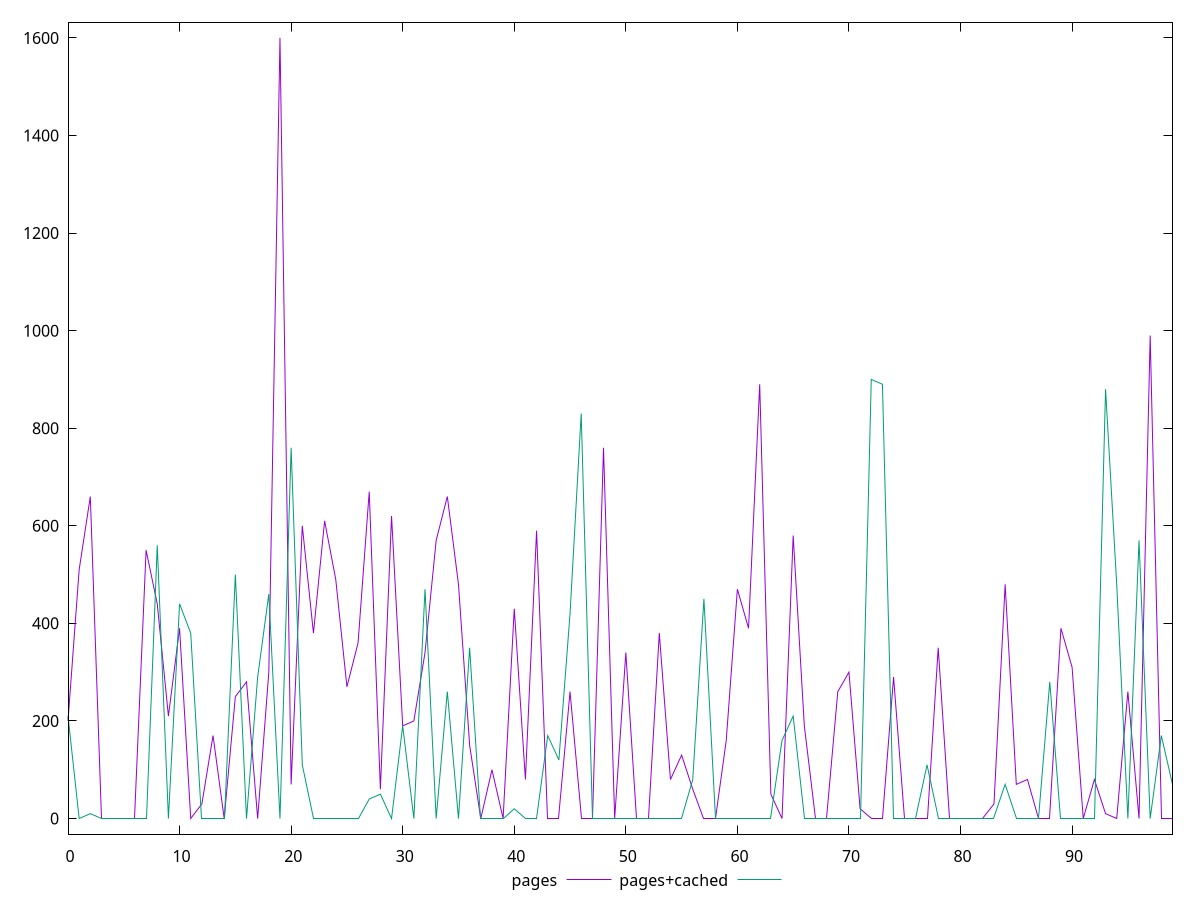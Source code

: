 reset

$pages <<EOF
0 200
1 510
2 660
3 0
4 0
5 0
6 0
7 550
8 440
9 210
10 390
11 0
12 30
13 170
14 0
15 250
16 280
17 0
18 300
19 1600
20 70
21 600
22 380
23 610
24 490
25 270
26 360
27 670
28 60
29 620
30 190
31 200
32 340
33 570
34 660
35 480
36 150
37 0
38 100
39 0
40 430
41 80
42 590
43 0
44 0
45 260
46 0
47 0
48 760
49 0
50 340
51 0
52 0
53 380
54 80
55 130
56 60
57 0
58 0
59 160
60 470
61 390
62 890
63 50
64 0
65 580
66 190
67 0
68 0
69 260
70 300
71 20
72 0
73 0
74 290
75 0
76 0
77 0
78 350
79 0
80 0
81 0
82 0
83 30
84 480
85 70
86 80
87 0
88 0
89 390
90 310
91 0
92 80
93 10
94 0
95 260
96 0
97 990
98 0
99 0
EOF

$pagesCached <<EOF
0 210
1 0
2 10
3 0
4 0
5 0
6 0
7 0
8 560
9 0
10 440
11 380
12 0
13 0
14 0
15 500
16 0
17 290
18 460
19 0
20 760
21 110
22 0
23 0
24 0
25 0
26 0
27 40
28 50
29 0
30 190
31 0
32 470
33 0
34 260
35 0
36 350
37 0
38 0
39 0
40 20
41 0
42 0
43 170
44 120
45 420
46 830
47 0
48 0
49 0
50 0
51 0
52 0
53 0
54 0
55 0
56 80
57 450
58 0
59 0
60 0
61 0
62 0
63 0
64 160
65 210
66 0
67 0
68 0
69 0
70 0
71 0
72 900
73 890
74 0
75 0
76 0
77 110
78 0
79 0
80 0
81 0
82 0
83 0
84 70
85 0
86 0
87 0
88 280
89 0
90 0
91 0
92 0
93 880
94 480
95 0
96 570
97 0
98 170
99 70
EOF

set key outside below
set xrange [0:99]
set yrange [-32:1632]
set trange [-32:1632]
set terminal svg size 640, 520 enhanced background rgb 'white'
set output "report_00015_2021-02-09T16-11-33.973Z/uses-http2/comparison/line/0_vs_1.svg"

plot $pages title "pages" with line, \
     $pagesCached title "pages+cached" with line

reset
